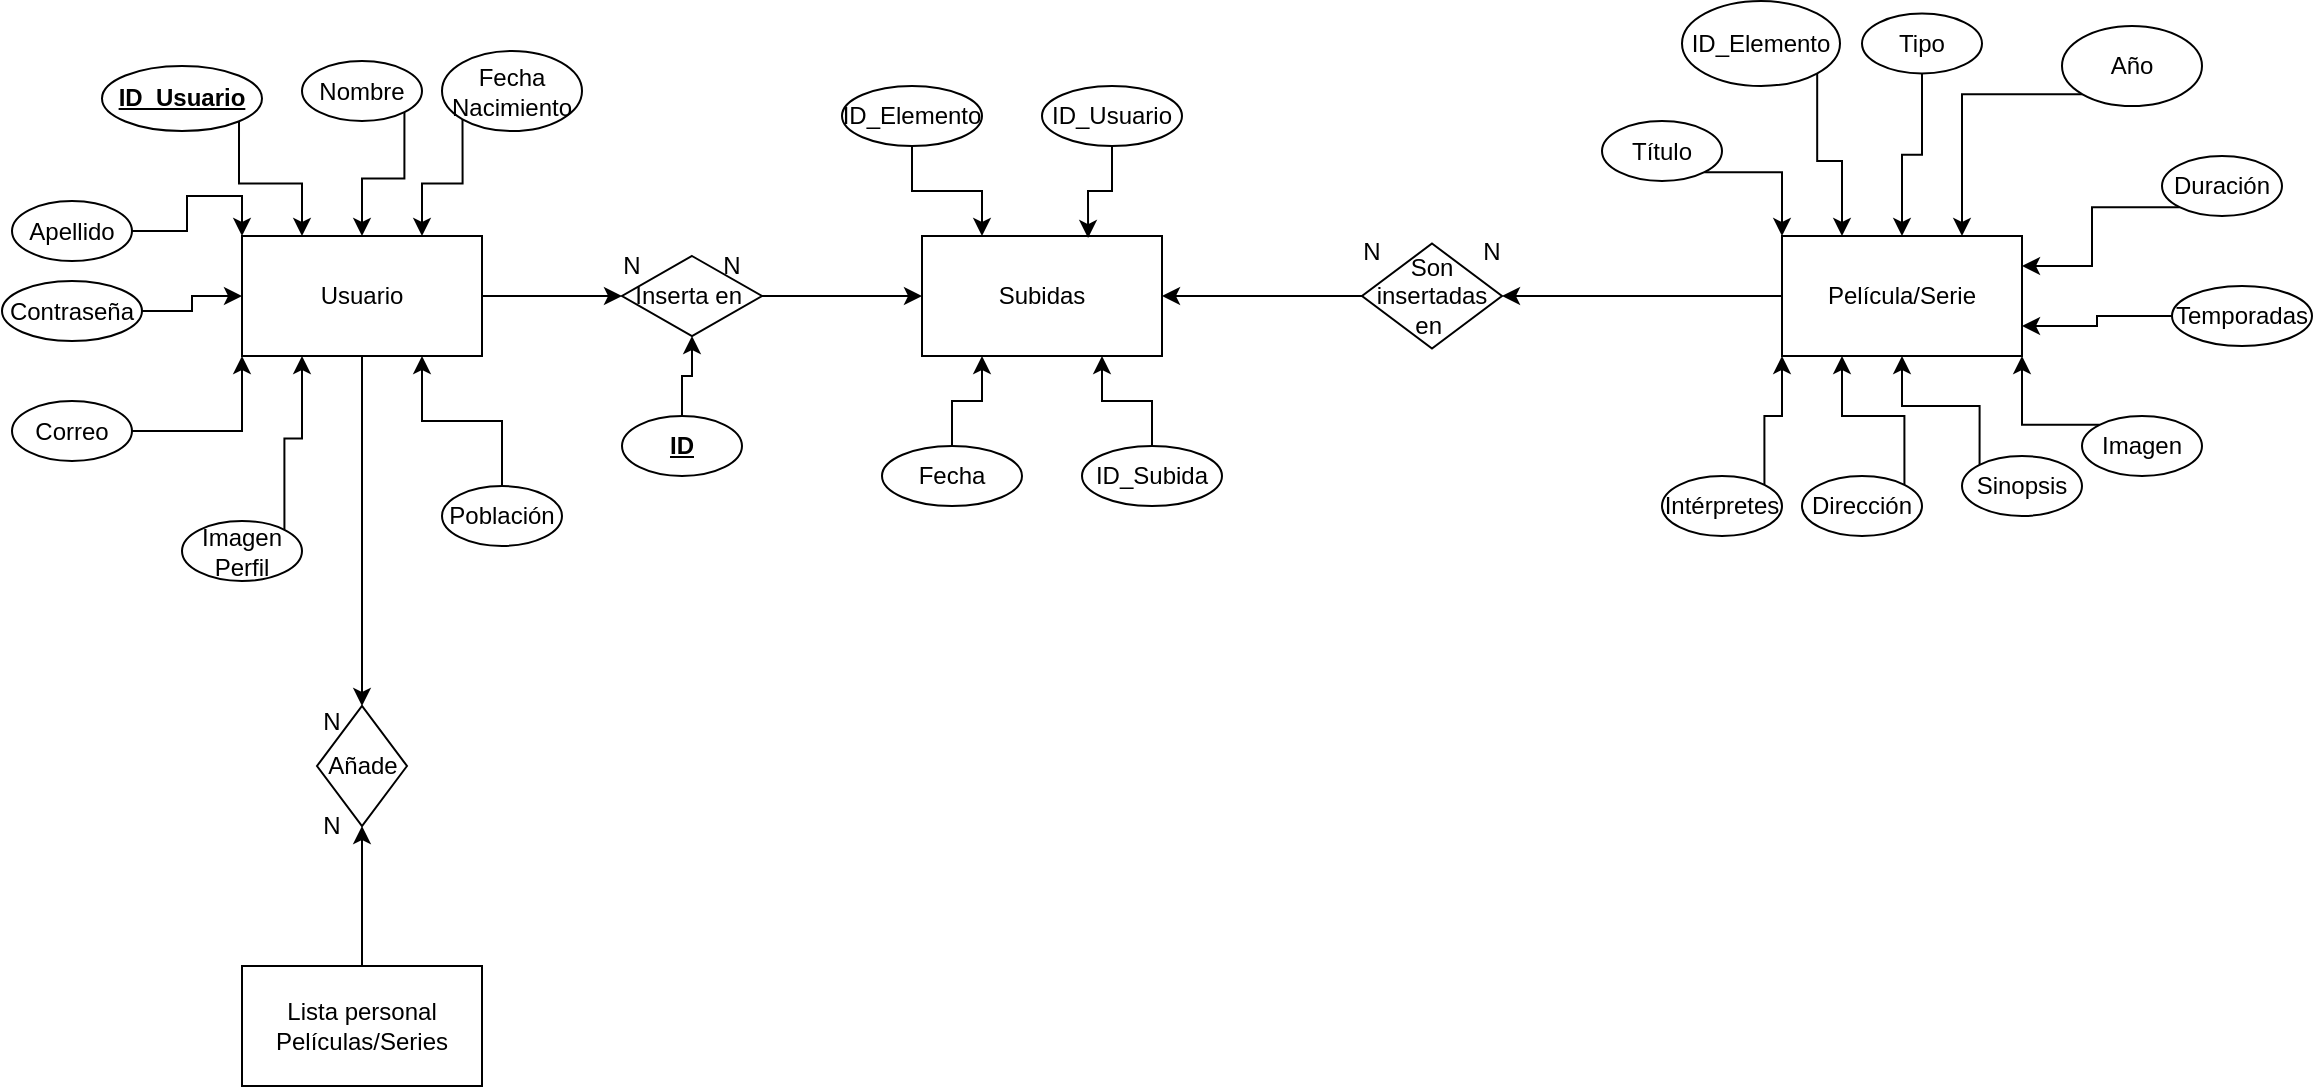 <mxfile version="24.4.0" type="device">
  <diagram id="R2lEEEUBdFMjLlhIrx00" name="Page-1">
    <mxGraphModel dx="810" dy="617" grid="1" gridSize="10" guides="1" tooltips="1" connect="1" arrows="1" fold="1" page="1" pageScale="1" pageWidth="850" pageHeight="1100" math="0" shadow="0" extFonts="Permanent Marker^https://fonts.googleapis.com/css?family=Permanent+Marker">
      <root>
        <mxCell id="0" />
        <mxCell id="1" parent="0" />
        <mxCell id="VVtugC9WkCSFD14wXq8V-40" style="edgeStyle=orthogonalEdgeStyle;rounded=0;orthogonalLoop=1;jettySize=auto;html=1;exitX=1;exitY=0.5;exitDx=0;exitDy=0;entryX=0;entryY=0.5;entryDx=0;entryDy=0;" parent="1" source="VVtugC9WkCSFD14wXq8V-1" target="VVtugC9WkCSFD14wXq8V-36" edge="1">
          <mxGeometry relative="1" as="geometry" />
        </mxCell>
        <mxCell id="VVtugC9WkCSFD14wXq8V-49" style="edgeStyle=orthogonalEdgeStyle;rounded=0;orthogonalLoop=1;jettySize=auto;html=1;exitX=0.5;exitY=1;exitDx=0;exitDy=0;entryX=0;entryY=0.5;entryDx=0;entryDy=0;" parent="1" source="VVtugC9WkCSFD14wXq8V-1" target="VVtugC9WkCSFD14wXq8V-46" edge="1">
          <mxGeometry relative="1" as="geometry" />
        </mxCell>
        <mxCell id="VVtugC9WkCSFD14wXq8V-1" value="Usuario" style="rounded=0;whiteSpace=wrap;html=1;" parent="1" vertex="1">
          <mxGeometry x="260" y="275" width="120" height="60" as="geometry" />
        </mxCell>
        <mxCell id="VVtugC9WkCSFD14wXq8V-34" style="edgeStyle=orthogonalEdgeStyle;rounded=0;orthogonalLoop=1;jettySize=auto;html=1;exitX=1;exitY=1;exitDx=0;exitDy=0;" parent="1" source="VVtugC9WkCSFD14wXq8V-2" target="VVtugC9WkCSFD14wXq8V-1" edge="1">
          <mxGeometry relative="1" as="geometry" />
        </mxCell>
        <mxCell id="VVtugC9WkCSFD14wXq8V-2" value="Nombre" style="ellipse;whiteSpace=wrap;html=1;" parent="1" vertex="1">
          <mxGeometry x="290" y="187.5" width="60" height="30" as="geometry" />
        </mxCell>
        <mxCell id="VVtugC9WkCSFD14wXq8V-32" style="edgeStyle=orthogonalEdgeStyle;rounded=0;orthogonalLoop=1;jettySize=auto;html=1;exitX=1;exitY=0.5;exitDx=0;exitDy=0;" parent="1" source="VVtugC9WkCSFD14wXq8V-3" target="VVtugC9WkCSFD14wXq8V-1" edge="1">
          <mxGeometry relative="1" as="geometry" />
        </mxCell>
        <mxCell id="VVtugC9WkCSFD14wXq8V-3" value="Contraseña" style="ellipse;whiteSpace=wrap;html=1;" parent="1" vertex="1">
          <mxGeometry x="140" y="297.5" width="70" height="30" as="geometry" />
        </mxCell>
        <mxCell id="VVtugC9WkCSFD14wXq8V-33" style="edgeStyle=orthogonalEdgeStyle;rounded=0;orthogonalLoop=1;jettySize=auto;html=1;exitX=1;exitY=0.5;exitDx=0;exitDy=0;entryX=0;entryY=0;entryDx=0;entryDy=0;" parent="1" source="VVtugC9WkCSFD14wXq8V-4" target="VVtugC9WkCSFD14wXq8V-1" edge="1">
          <mxGeometry relative="1" as="geometry" />
        </mxCell>
        <mxCell id="VVtugC9WkCSFD14wXq8V-4" value="Apellido" style="ellipse;whiteSpace=wrap;html=1;" parent="1" vertex="1">
          <mxGeometry x="145" y="257.5" width="60" height="30" as="geometry" />
        </mxCell>
        <mxCell id="VVtugC9WkCSFD14wXq8V-31" style="edgeStyle=orthogonalEdgeStyle;rounded=0;orthogonalLoop=1;jettySize=auto;html=1;exitX=1;exitY=0.5;exitDx=0;exitDy=0;entryX=0;entryY=1;entryDx=0;entryDy=0;" parent="1" source="VVtugC9WkCSFD14wXq8V-5" target="VVtugC9WkCSFD14wXq8V-1" edge="1">
          <mxGeometry relative="1" as="geometry" />
        </mxCell>
        <mxCell id="VVtugC9WkCSFD14wXq8V-5" value="Correo" style="ellipse;whiteSpace=wrap;html=1;" parent="1" vertex="1">
          <mxGeometry x="145" y="357.5" width="60" height="30" as="geometry" />
        </mxCell>
        <mxCell id="VVtugC9WkCSFD14wXq8V-35" style="edgeStyle=orthogonalEdgeStyle;rounded=0;orthogonalLoop=1;jettySize=auto;html=1;exitX=0;exitY=1;exitDx=0;exitDy=0;entryX=0.75;entryY=0;entryDx=0;entryDy=0;" parent="1" source="VVtugC9WkCSFD14wXq8V-6" target="VVtugC9WkCSFD14wXq8V-1" edge="1">
          <mxGeometry relative="1" as="geometry" />
        </mxCell>
        <mxCell id="VVtugC9WkCSFD14wXq8V-6" value="Fecha Nacimiento" style="ellipse;whiteSpace=wrap;html=1;" parent="1" vertex="1">
          <mxGeometry x="360" y="182.5" width="70" height="40" as="geometry" />
        </mxCell>
        <mxCell id="VVtugC9WkCSFD14wXq8V-29" style="edgeStyle=orthogonalEdgeStyle;rounded=0;orthogonalLoop=1;jettySize=auto;html=1;exitX=0.5;exitY=0;exitDx=0;exitDy=0;entryX=0.75;entryY=1;entryDx=0;entryDy=0;" parent="1" source="VVtugC9WkCSFD14wXq8V-7" target="VVtugC9WkCSFD14wXq8V-1" edge="1">
          <mxGeometry relative="1" as="geometry" />
        </mxCell>
        <mxCell id="VVtugC9WkCSFD14wXq8V-7" value="Población" style="ellipse;whiteSpace=wrap;html=1;" parent="1" vertex="1">
          <mxGeometry x="360" y="400" width="60" height="30" as="geometry" />
        </mxCell>
        <mxCell id="VVtugC9WkCSFD14wXq8V-30" style="edgeStyle=orthogonalEdgeStyle;rounded=0;orthogonalLoop=1;jettySize=auto;html=1;exitX=1;exitY=0;exitDx=0;exitDy=0;entryX=0.25;entryY=1;entryDx=0;entryDy=0;" parent="1" source="VVtugC9WkCSFD14wXq8V-9" target="VVtugC9WkCSFD14wXq8V-1" edge="1">
          <mxGeometry relative="1" as="geometry" />
        </mxCell>
        <mxCell id="VVtugC9WkCSFD14wXq8V-9" value="Imagen Perfil" style="ellipse;whiteSpace=wrap;html=1;" parent="1" vertex="1">
          <mxGeometry x="230" y="417.5" width="60" height="30" as="geometry" />
        </mxCell>
        <mxCell id="VVtugC9WkCSFD14wXq8V-70" style="edgeStyle=orthogonalEdgeStyle;rounded=0;orthogonalLoop=1;jettySize=auto;html=1;exitX=1;exitY=0.5;exitDx=0;exitDy=0;entryX=0;entryY=0.5;entryDx=0;entryDy=0;" parent="1" source="VVtugC9WkCSFD14wXq8V-36" target="VVtugC9WkCSFD14wXq8V-52" edge="1">
          <mxGeometry relative="1" as="geometry" />
        </mxCell>
        <mxCell id="VVtugC9WkCSFD14wXq8V-36" value="Inserta en&amp;nbsp;" style="rhombus;whiteSpace=wrap;html=1;" parent="1" vertex="1">
          <mxGeometry x="450" y="285" width="70" height="40" as="geometry" />
        </mxCell>
        <mxCell id="VVtugC9WkCSFD14wXq8V-41" value="N" style="text;html=1;strokeColor=none;fillColor=none;align=center;verticalAlign=middle;whiteSpace=wrap;rounded=0;" parent="1" vertex="1">
          <mxGeometry x="440" y="282.5" width="30" height="15" as="geometry" />
        </mxCell>
        <mxCell id="VVtugC9WkCSFD14wXq8V-42" value="N" style="text;html=1;strokeColor=none;fillColor=none;align=center;verticalAlign=middle;whiteSpace=wrap;rounded=0;" parent="1" vertex="1">
          <mxGeometry x="490" y="282.5" width="30" height="15" as="geometry" />
        </mxCell>
        <mxCell id="VVtugC9WkCSFD14wXq8V-44" style="edgeStyle=orthogonalEdgeStyle;rounded=0;orthogonalLoop=1;jettySize=auto;html=1;exitX=0.5;exitY=0;exitDx=0;exitDy=0;entryX=0.5;entryY=1;entryDx=0;entryDy=0;" parent="1" source="VVtugC9WkCSFD14wXq8V-43" target="VVtugC9WkCSFD14wXq8V-36" edge="1">
          <mxGeometry relative="1" as="geometry" />
        </mxCell>
        <mxCell id="VVtugC9WkCSFD14wXq8V-43" value="&lt;u&gt;&lt;b&gt;ID&lt;/b&gt;&lt;/u&gt;" style="ellipse;whiteSpace=wrap;html=1;" parent="1" vertex="1">
          <mxGeometry x="450" y="365" width="60" height="30" as="geometry" />
        </mxCell>
        <mxCell id="VVtugC9WkCSFD14wXq8V-48" style="edgeStyle=orthogonalEdgeStyle;rounded=0;orthogonalLoop=1;jettySize=auto;html=1;exitX=0.5;exitY=0;exitDx=0;exitDy=0;entryX=1;entryY=0.5;entryDx=0;entryDy=0;" parent="1" source="VVtugC9WkCSFD14wXq8V-45" target="VVtugC9WkCSFD14wXq8V-46" edge="1">
          <mxGeometry relative="1" as="geometry" />
        </mxCell>
        <mxCell id="VVtugC9WkCSFD14wXq8V-45" value="Lista personal Películas/Series" style="rounded=0;whiteSpace=wrap;html=1;" parent="1" vertex="1">
          <mxGeometry x="260" y="640" width="120" height="60" as="geometry" />
        </mxCell>
        <mxCell id="VVtugC9WkCSFD14wXq8V-46" value="Añade" style="rhombus;whiteSpace=wrap;html=1;direction=south;" parent="1" vertex="1">
          <mxGeometry x="297.5" y="510" width="45" height="60" as="geometry" />
        </mxCell>
        <mxCell id="VVtugC9WkCSFD14wXq8V-50" value="N" style="text;html=1;strokeColor=none;fillColor=none;align=center;verticalAlign=middle;whiteSpace=wrap;rounded=0;" parent="1" vertex="1">
          <mxGeometry x="290" y="510" width="30" height="15" as="geometry" />
        </mxCell>
        <mxCell id="VVtugC9WkCSFD14wXq8V-51" value="N" style="text;html=1;strokeColor=none;fillColor=none;align=center;verticalAlign=middle;whiteSpace=wrap;rounded=0;" parent="1" vertex="1">
          <mxGeometry x="290" y="560" width="30" height="20" as="geometry" />
        </mxCell>
        <mxCell id="VVtugC9WkCSFD14wXq8V-52" value="Subidas" style="rounded=0;whiteSpace=wrap;html=1;" parent="1" vertex="1">
          <mxGeometry x="600" y="275" width="120" height="60" as="geometry" />
        </mxCell>
        <mxCell id="VVtugC9WkCSFD14wXq8V-73" style="edgeStyle=orthogonalEdgeStyle;rounded=0;orthogonalLoop=1;jettySize=auto;html=1;exitX=0;exitY=0.5;exitDx=0;exitDy=0;entryX=1;entryY=0.5;entryDx=0;entryDy=0;" parent="1" source="VVtugC9WkCSFD14wXq8V-53" target="VVtugC9WkCSFD14wXq8V-71" edge="1">
          <mxGeometry relative="1" as="geometry" />
        </mxCell>
        <mxCell id="VVtugC9WkCSFD14wXq8V-53" value="Película/Serie" style="rounded=0;whiteSpace=wrap;html=1;" parent="1" vertex="1">
          <mxGeometry x="1030" y="275" width="120" height="60" as="geometry" />
        </mxCell>
        <mxCell id="UMDVPYbtWRo18WVMBfaO-8" style="edgeStyle=orthogonalEdgeStyle;rounded=0;orthogonalLoop=1;jettySize=auto;html=1;exitX=1;exitY=1;exitDx=0;exitDy=0;entryX=0;entryY=0;entryDx=0;entryDy=0;" edge="1" parent="1" source="VVtugC9WkCSFD14wXq8V-55" target="VVtugC9WkCSFD14wXq8V-53">
          <mxGeometry relative="1" as="geometry" />
        </mxCell>
        <mxCell id="VVtugC9WkCSFD14wXq8V-55" value="Título" style="ellipse;whiteSpace=wrap;html=1;" parent="1" vertex="1">
          <mxGeometry x="940" y="217.5" width="60" height="30" as="geometry" />
        </mxCell>
        <mxCell id="VVtugC9WkCSFD14wXq8V-56" style="edgeStyle=orthogonalEdgeStyle;rounded=0;orthogonalLoop=1;jettySize=auto;html=1;exitX=0;exitY=0.5;exitDx=0;exitDy=0;entryX=1;entryY=0.75;entryDx=0;entryDy=0;" parent="1" source="VVtugC9WkCSFD14wXq8V-57" target="VVtugC9WkCSFD14wXq8V-53" edge="1">
          <mxGeometry relative="1" as="geometry" />
        </mxCell>
        <mxCell id="VVtugC9WkCSFD14wXq8V-57" value="Temporadas" style="ellipse;whiteSpace=wrap;html=1;" parent="1" vertex="1">
          <mxGeometry x="1225" y="300" width="70" height="30" as="geometry" />
        </mxCell>
        <mxCell id="VVtugC9WkCSFD14wXq8V-58" style="edgeStyle=orthogonalEdgeStyle;rounded=0;orthogonalLoop=1;jettySize=auto;html=1;exitX=0;exitY=1;exitDx=0;exitDy=0;entryX=1;entryY=0.25;entryDx=0;entryDy=0;" parent="1" source="VVtugC9WkCSFD14wXq8V-59" target="VVtugC9WkCSFD14wXq8V-53" edge="1">
          <mxGeometry relative="1" as="geometry" />
        </mxCell>
        <mxCell id="VVtugC9WkCSFD14wXq8V-59" value="Duración" style="ellipse;whiteSpace=wrap;html=1;" parent="1" vertex="1">
          <mxGeometry x="1220" y="235" width="60" height="30" as="geometry" />
        </mxCell>
        <mxCell id="VVtugC9WkCSFD14wXq8V-60" style="edgeStyle=orthogonalEdgeStyle;rounded=0;orthogonalLoop=1;jettySize=auto;html=1;exitX=1;exitY=0;exitDx=0;exitDy=0;entryX=0;entryY=1;entryDx=0;entryDy=0;" parent="1" source="VVtugC9WkCSFD14wXq8V-61" target="VVtugC9WkCSFD14wXq8V-53" edge="1">
          <mxGeometry relative="1" as="geometry" />
        </mxCell>
        <mxCell id="VVtugC9WkCSFD14wXq8V-61" value="Intérpretes" style="ellipse;whiteSpace=wrap;html=1;" parent="1" vertex="1">
          <mxGeometry x="970" y="395" width="60" height="30" as="geometry" />
        </mxCell>
        <mxCell id="UMDVPYbtWRo18WVMBfaO-4" style="edgeStyle=orthogonalEdgeStyle;rounded=0;orthogonalLoop=1;jettySize=auto;html=1;exitX=0;exitY=1;exitDx=0;exitDy=0;entryX=0.75;entryY=0;entryDx=0;entryDy=0;" edge="1" parent="1" source="VVtugC9WkCSFD14wXq8V-63" target="VVtugC9WkCSFD14wXq8V-53">
          <mxGeometry relative="1" as="geometry" />
        </mxCell>
        <mxCell id="VVtugC9WkCSFD14wXq8V-63" value="Año" style="ellipse;whiteSpace=wrap;html=1;" parent="1" vertex="1">
          <mxGeometry x="1170" y="170" width="70" height="40" as="geometry" />
        </mxCell>
        <mxCell id="VVtugC9WkCSFD14wXq8V-64" style="edgeStyle=orthogonalEdgeStyle;rounded=0;orthogonalLoop=1;jettySize=auto;html=1;exitX=0;exitY=0;exitDx=0;exitDy=0;" parent="1" source="VVtugC9WkCSFD14wXq8V-65" target="VVtugC9WkCSFD14wXq8V-53" edge="1">
          <mxGeometry relative="1" as="geometry" />
        </mxCell>
        <mxCell id="VVtugC9WkCSFD14wXq8V-65" value="Sinopsis" style="ellipse;whiteSpace=wrap;html=1;" parent="1" vertex="1">
          <mxGeometry x="1120" y="385" width="60" height="30" as="geometry" />
        </mxCell>
        <mxCell id="VVtugC9WkCSFD14wXq8V-66" style="edgeStyle=orthogonalEdgeStyle;rounded=0;orthogonalLoop=1;jettySize=auto;html=1;exitX=1;exitY=0;exitDx=0;exitDy=0;entryX=0.25;entryY=1;entryDx=0;entryDy=0;" parent="1" source="VVtugC9WkCSFD14wXq8V-67" target="VVtugC9WkCSFD14wXq8V-53" edge="1">
          <mxGeometry relative="1" as="geometry" />
        </mxCell>
        <mxCell id="VVtugC9WkCSFD14wXq8V-67" value="Dirección" style="ellipse;whiteSpace=wrap;html=1;" parent="1" vertex="1">
          <mxGeometry x="1040" y="395" width="60" height="30" as="geometry" />
        </mxCell>
        <mxCell id="VVtugC9WkCSFD14wXq8V-68" style="edgeStyle=orthogonalEdgeStyle;rounded=0;orthogonalLoop=1;jettySize=auto;html=1;exitX=0;exitY=0;exitDx=0;exitDy=0;entryX=1;entryY=1;entryDx=0;entryDy=0;" parent="1" source="VVtugC9WkCSFD14wXq8V-69" target="VVtugC9WkCSFD14wXq8V-53" edge="1">
          <mxGeometry relative="1" as="geometry" />
        </mxCell>
        <mxCell id="VVtugC9WkCSFD14wXq8V-69" value="Imagen" style="ellipse;whiteSpace=wrap;html=1;" parent="1" vertex="1">
          <mxGeometry x="1180" y="365" width="60" height="30" as="geometry" />
        </mxCell>
        <mxCell id="VVtugC9WkCSFD14wXq8V-74" style="edgeStyle=orthogonalEdgeStyle;rounded=0;orthogonalLoop=1;jettySize=auto;html=1;exitX=0;exitY=0.5;exitDx=0;exitDy=0;entryX=1;entryY=0.5;entryDx=0;entryDy=0;" parent="1" source="VVtugC9WkCSFD14wXq8V-71" target="VVtugC9WkCSFD14wXq8V-52" edge="1">
          <mxGeometry relative="1" as="geometry" />
        </mxCell>
        <mxCell id="VVtugC9WkCSFD14wXq8V-71" value="Son insertadas en&amp;nbsp;" style="rhombus;whiteSpace=wrap;html=1;" parent="1" vertex="1">
          <mxGeometry x="820" y="278.75" width="70" height="52.5" as="geometry" />
        </mxCell>
        <mxCell id="VVtugC9WkCSFD14wXq8V-75" value="N" style="text;html=1;strokeColor=none;fillColor=none;align=center;verticalAlign=middle;whiteSpace=wrap;rounded=0;" parent="1" vertex="1">
          <mxGeometry x="810" y="275" width="30" height="15" as="geometry" />
        </mxCell>
        <mxCell id="VVtugC9WkCSFD14wXq8V-76" value="N" style="text;html=1;strokeColor=none;fillColor=none;align=center;verticalAlign=middle;whiteSpace=wrap;rounded=0;" parent="1" vertex="1">
          <mxGeometry x="870" y="275" width="30" height="15" as="geometry" />
        </mxCell>
        <mxCell id="UMDVPYbtWRo18WVMBfaO-17" style="edgeStyle=orthogonalEdgeStyle;rounded=0;orthogonalLoop=1;jettySize=auto;html=1;exitX=0.5;exitY=0;exitDx=0;exitDy=0;entryX=0.75;entryY=1;entryDx=0;entryDy=0;" edge="1" parent="1" source="VVtugC9WkCSFD14wXq8V-77" target="VVtugC9WkCSFD14wXq8V-52">
          <mxGeometry relative="1" as="geometry" />
        </mxCell>
        <mxCell id="VVtugC9WkCSFD14wXq8V-77" value="ID_Subida" style="ellipse;whiteSpace=wrap;html=1;" parent="1" vertex="1">
          <mxGeometry x="680" y="380" width="70" height="30" as="geometry" />
        </mxCell>
        <mxCell id="UMDVPYbtWRo18WVMBfaO-2" style="edgeStyle=orthogonalEdgeStyle;rounded=0;orthogonalLoop=1;jettySize=auto;html=1;exitX=1;exitY=1;exitDx=0;exitDy=0;entryX=0.25;entryY=0;entryDx=0;entryDy=0;" edge="1" parent="1" source="UMDVPYbtWRo18WVMBfaO-1" target="VVtugC9WkCSFD14wXq8V-1">
          <mxGeometry relative="1" as="geometry" />
        </mxCell>
        <mxCell id="UMDVPYbtWRo18WVMBfaO-1" value="&lt;b&gt;&lt;u&gt;ID_Usuario&lt;/u&gt;&lt;/b&gt;" style="ellipse;whiteSpace=wrap;html=1;" vertex="1" parent="1">
          <mxGeometry x="190" y="190" width="80" height="32.5" as="geometry" />
        </mxCell>
        <mxCell id="UMDVPYbtWRo18WVMBfaO-10" style="edgeStyle=orthogonalEdgeStyle;rounded=0;orthogonalLoop=1;jettySize=auto;html=1;exitX=0.5;exitY=1;exitDx=0;exitDy=0;" edge="1" parent="1" source="UMDVPYbtWRo18WVMBfaO-6" target="VVtugC9WkCSFD14wXq8V-53">
          <mxGeometry relative="1" as="geometry" />
        </mxCell>
        <mxCell id="UMDVPYbtWRo18WVMBfaO-6" value="Tipo" style="ellipse;whiteSpace=wrap;html=1;" vertex="1" parent="1">
          <mxGeometry x="1070" y="163.75" width="60" height="30" as="geometry" />
        </mxCell>
        <mxCell id="UMDVPYbtWRo18WVMBfaO-11" style="edgeStyle=orthogonalEdgeStyle;rounded=0;orthogonalLoop=1;jettySize=auto;html=1;exitX=1;exitY=1;exitDx=0;exitDy=0;entryX=0.25;entryY=0;entryDx=0;entryDy=0;" edge="1" parent="1" source="UMDVPYbtWRo18WVMBfaO-7" target="VVtugC9WkCSFD14wXq8V-53">
          <mxGeometry relative="1" as="geometry" />
        </mxCell>
        <mxCell id="UMDVPYbtWRo18WVMBfaO-7" value="ID_Elemento" style="ellipse;whiteSpace=wrap;html=1;" vertex="1" parent="1">
          <mxGeometry x="980" y="157.5" width="79" height="42.5" as="geometry" />
        </mxCell>
        <mxCell id="UMDVPYbtWRo18WVMBfaO-15" style="edgeStyle=orthogonalEdgeStyle;rounded=0;orthogonalLoop=1;jettySize=auto;html=1;exitX=0.5;exitY=1;exitDx=0;exitDy=0;entryX=0.25;entryY=0;entryDx=0;entryDy=0;" edge="1" parent="1" source="UMDVPYbtWRo18WVMBfaO-12" target="VVtugC9WkCSFD14wXq8V-52">
          <mxGeometry relative="1" as="geometry" />
        </mxCell>
        <mxCell id="UMDVPYbtWRo18WVMBfaO-12" value="ID_Elemento" style="ellipse;whiteSpace=wrap;html=1;" vertex="1" parent="1">
          <mxGeometry x="560" y="200" width="70" height="30" as="geometry" />
        </mxCell>
        <mxCell id="UMDVPYbtWRo18WVMBfaO-18" style="edgeStyle=orthogonalEdgeStyle;rounded=0;orthogonalLoop=1;jettySize=auto;html=1;exitX=0.5;exitY=0;exitDx=0;exitDy=0;entryX=0.25;entryY=1;entryDx=0;entryDy=0;" edge="1" parent="1" source="UMDVPYbtWRo18WVMBfaO-13" target="VVtugC9WkCSFD14wXq8V-52">
          <mxGeometry relative="1" as="geometry" />
        </mxCell>
        <mxCell id="UMDVPYbtWRo18WVMBfaO-13" value="Fecha" style="ellipse;whiteSpace=wrap;html=1;" vertex="1" parent="1">
          <mxGeometry x="580" y="380" width="70" height="30" as="geometry" />
        </mxCell>
        <mxCell id="UMDVPYbtWRo18WVMBfaO-14" value="ID_Usuario" style="ellipse;whiteSpace=wrap;html=1;" vertex="1" parent="1">
          <mxGeometry x="660" y="200" width="70" height="30" as="geometry" />
        </mxCell>
        <mxCell id="UMDVPYbtWRo18WVMBfaO-16" style="edgeStyle=orthogonalEdgeStyle;rounded=0;orthogonalLoop=1;jettySize=auto;html=1;exitX=0.5;exitY=1;exitDx=0;exitDy=0;entryX=0.692;entryY=0.017;entryDx=0;entryDy=0;entryPerimeter=0;" edge="1" parent="1" source="UMDVPYbtWRo18WVMBfaO-14" target="VVtugC9WkCSFD14wXq8V-52">
          <mxGeometry relative="1" as="geometry" />
        </mxCell>
      </root>
    </mxGraphModel>
  </diagram>
</mxfile>
